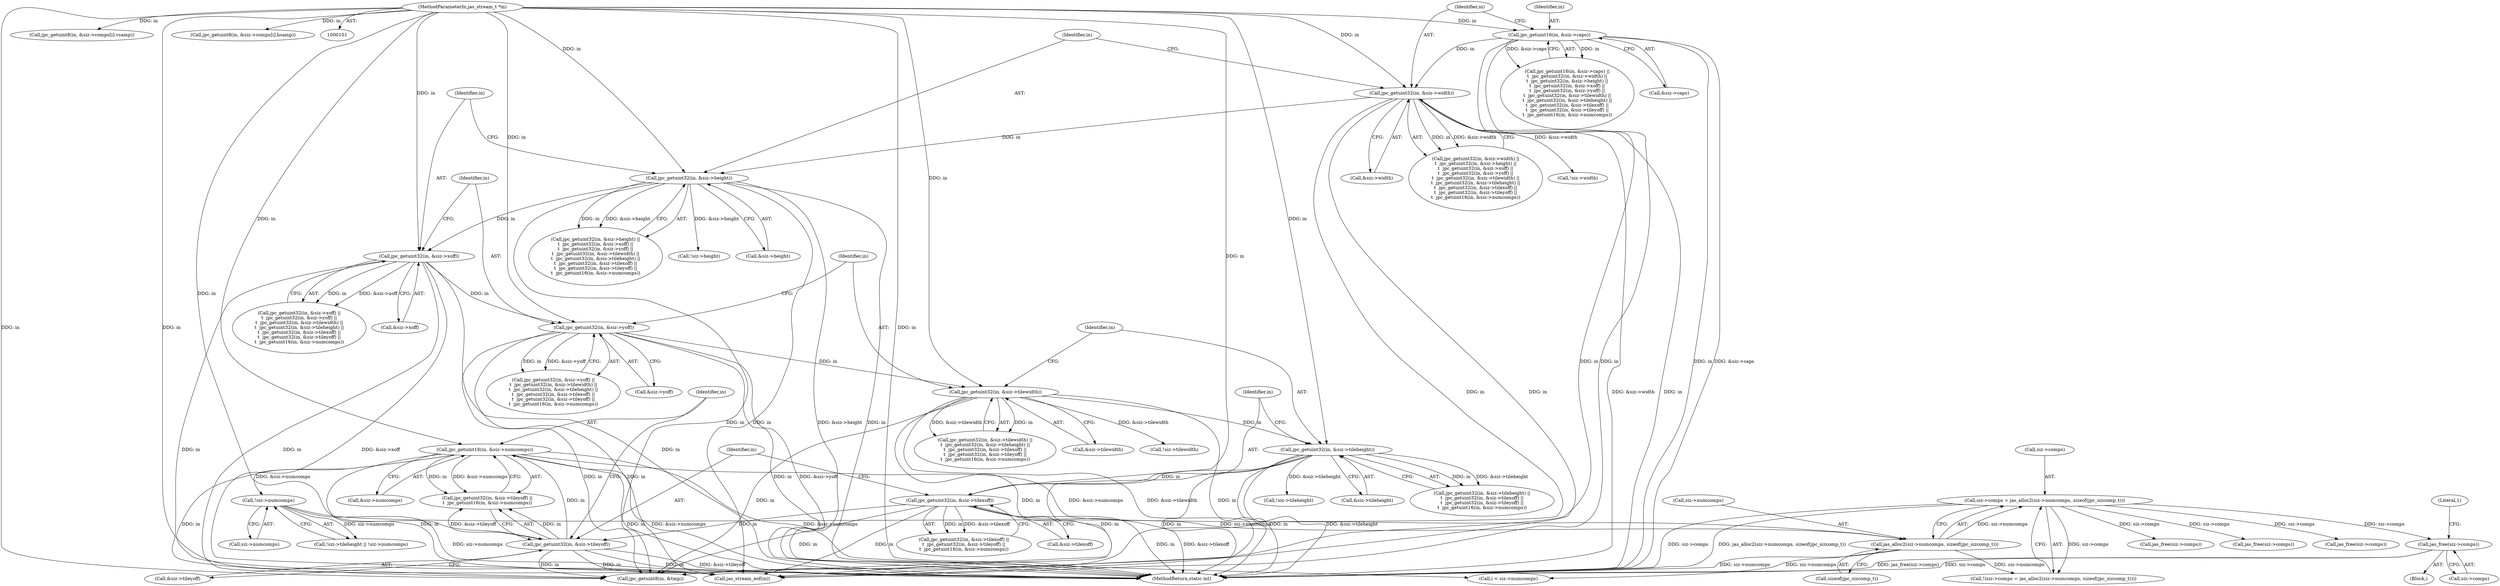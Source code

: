 digraph "0_jasper_d8c2604cd438c41ec72aff52c16ebd8183068020@API" {
"1000390" [label="(Call,jas_free(siz->comps))"];
"1000225" [label="(Call,siz->comps = jas_alloc2(siz->numcomps, sizeof(jpc_sizcomp_t)))"];
"1000229" [label="(Call,jas_alloc2(siz->numcomps, sizeof(jpc_sizcomp_t)))"];
"1000184" [label="(Call,jpc_getuint16(in, &siz->numcomps))"];
"1000178" [label="(Call,jpc_getuint32(in, &siz->tileyoff))"];
"1000171" [label="(Call,jpc_getuint32(in, &siz->tilexoff))"];
"1000164" [label="(Call,jpc_getuint32(in, &siz->tileheight))"];
"1000157" [label="(Call,jpc_getuint32(in, &siz->tilewidth))"];
"1000150" [label="(Call,jpc_getuint32(in, &siz->yoff))"];
"1000143" [label="(Call,jpc_getuint32(in, &siz->xoff))"];
"1000136" [label="(Call,jpc_getuint32(in, &siz->height))"];
"1000129" [label="(Call,jpc_getuint32(in, &siz->width))"];
"1000122" [label="(Call,jpc_getuint16(in, &siz->caps))"];
"1000104" [label="(MethodParameterIn,jas_stream_t *in)"];
"1000215" [label="(Call,!siz->numcomps)"];
"1000128" [label="(Call,jpc_getuint32(in, &siz->width) ||\n\t  jpc_getuint32(in, &siz->height) ||\n\t  jpc_getuint32(in, &siz->xoff) ||\n\t  jpc_getuint32(in, &siz->yoff) ||\n\t  jpc_getuint32(in, &siz->tilewidth) ||\n\t  jpc_getuint32(in, &siz->tileheight) ||\n\t  jpc_getuint32(in, &siz->tilexoff) ||\n\t  jpc_getuint32(in, &siz->tileyoff) ||\n\t  jpc_getuint16(in, &siz->numcomps))"];
"1000135" [label="(Call,jpc_getuint32(in, &siz->height) ||\n\t  jpc_getuint32(in, &siz->xoff) ||\n\t  jpc_getuint32(in, &siz->yoff) ||\n\t  jpc_getuint32(in, &siz->tilewidth) ||\n\t  jpc_getuint32(in, &siz->tileheight) ||\n\t  jpc_getuint32(in, &siz->tilexoff) ||\n\t  jpc_getuint32(in, &siz->tileyoff) ||\n\t  jpc_getuint16(in, &siz->numcomps))"];
"1000142" [label="(Call,jpc_getuint32(in, &siz->xoff) ||\n\t  jpc_getuint32(in, &siz->yoff) ||\n\t  jpc_getuint32(in, &siz->tilewidth) ||\n\t  jpc_getuint32(in, &siz->tileheight) ||\n\t  jpc_getuint32(in, &siz->tilexoff) ||\n\t  jpc_getuint32(in, &siz->tileyoff) ||\n\t  jpc_getuint16(in, &siz->numcomps))"];
"1000201" [label="(Call,!siz->height)"];
"1000399" [label="(MethodReturn,static int)"];
"1000268" [label="(Call,jpc_getuint8(in, &siz->comps[i].vsamp))"];
"1000138" [label="(Call,&siz->height)"];
"1000316" [label="(Call,jas_free(siz->comps))"];
"1000185" [label="(Identifier,in)"];
"1000387" [label="(Call,jas_stream_eof(in))"];
"1000229" [label="(Call,jas_alloc2(siz->numcomps, sizeof(jpc_sizcomp_t)))"];
"1000163" [label="(Call,jpc_getuint32(in, &siz->tileheight) ||\n\t  jpc_getuint32(in, &siz->tilexoff) ||\n\t  jpc_getuint32(in, &siz->tileyoff) ||\n\t  jpc_getuint16(in, &siz->numcomps))"];
"1000253" [label="(Call,jpc_getuint8(in, &tmp))"];
"1000390" [label="(Call,jas_free(siz->comps))"];
"1000149" [label="(Call,jpc_getuint32(in, &siz->yoff) ||\n\t  jpc_getuint32(in, &siz->tilewidth) ||\n\t  jpc_getuint32(in, &siz->tileheight) ||\n\t  jpc_getuint32(in, &siz->tilexoff) ||\n\t  jpc_getuint32(in, &siz->tileyoff) ||\n\t  jpc_getuint16(in, &siz->numcomps))"];
"1000196" [label="(Call,!siz->width)"];
"1000122" [label="(Call,jpc_getuint16(in, &siz->caps))"];
"1000216" [label="(Call,siz->numcomps)"];
"1000179" [label="(Identifier,in)"];
"1000211" [label="(Call,!siz->tileheight)"];
"1000224" [label="(Call,!(siz->comps = jas_alloc2(siz->numcomps, sizeof(jpc_sizcomp_t))))"];
"1000226" [label="(Call,siz->comps)"];
"1000171" [label="(Call,jpc_getuint32(in, &siz->tilexoff))"];
"1000233" [label="(Call,sizeof(jpc_sizcomp_t))"];
"1000170" [label="(Call,jpc_getuint32(in, &siz->tilexoff) ||\n\t  jpc_getuint32(in, &siz->tileyoff) ||\n\t  jpc_getuint16(in, &siz->numcomps))"];
"1000225" [label="(Call,siz->comps = jas_alloc2(siz->numcomps, sizeof(jpc_sizcomp_t)))"];
"1000389" [label="(Block,)"];
"1000166" [label="(Call,&siz->tileheight)"];
"1000159" [label="(Call,&siz->tilewidth)"];
"1000206" [label="(Call,!siz->tilewidth)"];
"1000152" [label="(Call,&siz->yoff)"];
"1000353" [label="(Call,jas_free(siz->comps))"];
"1000145" [label="(Call,&siz->xoff)"];
"1000178" [label="(Call,jpc_getuint32(in, &siz->tileyoff))"];
"1000180" [label="(Call,&siz->tileyoff)"];
"1000151" [label="(Identifier,in)"];
"1000186" [label="(Call,&siz->numcomps)"];
"1000177" [label="(Call,jpc_getuint32(in, &siz->tileyoff) ||\n\t  jpc_getuint16(in, &siz->numcomps))"];
"1000243" [label="(Call,i < siz->numcomps)"];
"1000104" [label="(MethodParameterIn,jas_stream_t *in)"];
"1000131" [label="(Call,&siz->width)"];
"1000144" [label="(Identifier,in)"];
"1000143" [label="(Call,jpc_getuint32(in, &siz->xoff))"];
"1000150" [label="(Call,jpc_getuint32(in, &siz->yoff))"];
"1000164" [label="(Call,jpc_getuint32(in, &siz->tileheight))"];
"1000173" [label="(Call,&siz->tilexoff)"];
"1000396" [label="(Literal,1)"];
"1000137" [label="(Identifier,in)"];
"1000258" [label="(Call,jpc_getuint8(in, &siz->comps[i].hsamp))"];
"1000165" [label="(Identifier,in)"];
"1000215" [label="(Call,!siz->numcomps)"];
"1000156" [label="(Call,jpc_getuint32(in, &siz->tilewidth) ||\n\t  jpc_getuint32(in, &siz->tileheight) ||\n\t  jpc_getuint32(in, &siz->tilexoff) ||\n\t  jpc_getuint32(in, &siz->tileyoff) ||\n\t  jpc_getuint16(in, &siz->numcomps))"];
"1000121" [label="(Call,jpc_getuint16(in, &siz->caps) ||\n\t  jpc_getuint32(in, &siz->width) ||\n\t  jpc_getuint32(in, &siz->height) ||\n\t  jpc_getuint32(in, &siz->xoff) ||\n\t  jpc_getuint32(in, &siz->yoff) ||\n\t  jpc_getuint32(in, &siz->tilewidth) ||\n\t  jpc_getuint32(in, &siz->tileheight) ||\n\t  jpc_getuint32(in, &siz->tilexoff) ||\n\t  jpc_getuint32(in, &siz->tileyoff) ||\n\t  jpc_getuint16(in, &siz->numcomps))"];
"1000230" [label="(Call,siz->numcomps)"];
"1000158" [label="(Identifier,in)"];
"1000184" [label="(Call,jpc_getuint16(in, &siz->numcomps))"];
"1000123" [label="(Identifier,in)"];
"1000136" [label="(Call,jpc_getuint32(in, &siz->height))"];
"1000391" [label="(Call,siz->comps)"];
"1000129" [label="(Call,jpc_getuint32(in, &siz->width))"];
"1000130" [label="(Identifier,in)"];
"1000279" [label="(Call,jas_free(siz->comps))"];
"1000157" [label="(Call,jpc_getuint32(in, &siz->tilewidth))"];
"1000124" [label="(Call,&siz->caps)"];
"1000210" [label="(Call,!siz->tileheight || !siz->numcomps)"];
"1000172" [label="(Identifier,in)"];
"1000390" -> "1000389"  [label="AST: "];
"1000390" -> "1000391"  [label="CFG: "];
"1000391" -> "1000390"  [label="AST: "];
"1000396" -> "1000390"  [label="CFG: "];
"1000390" -> "1000399"  [label="DDG: jas_free(siz->comps)"];
"1000390" -> "1000399"  [label="DDG: siz->comps"];
"1000225" -> "1000390"  [label="DDG: siz->comps"];
"1000225" -> "1000224"  [label="AST: "];
"1000225" -> "1000229"  [label="CFG: "];
"1000226" -> "1000225"  [label="AST: "];
"1000229" -> "1000225"  [label="AST: "];
"1000224" -> "1000225"  [label="CFG: "];
"1000225" -> "1000399"  [label="DDG: siz->comps"];
"1000225" -> "1000399"  [label="DDG: jas_alloc2(siz->numcomps, sizeof(jpc_sizcomp_t))"];
"1000225" -> "1000224"  [label="DDG: siz->comps"];
"1000229" -> "1000225"  [label="DDG: siz->numcomps"];
"1000225" -> "1000279"  [label="DDG: siz->comps"];
"1000225" -> "1000316"  [label="DDG: siz->comps"];
"1000225" -> "1000353"  [label="DDG: siz->comps"];
"1000229" -> "1000233"  [label="CFG: "];
"1000230" -> "1000229"  [label="AST: "];
"1000233" -> "1000229"  [label="AST: "];
"1000229" -> "1000399"  [label="DDG: siz->numcomps"];
"1000229" -> "1000224"  [label="DDG: siz->numcomps"];
"1000184" -> "1000229"  [label="DDG: &siz->numcomps"];
"1000215" -> "1000229"  [label="DDG: siz->numcomps"];
"1000229" -> "1000243"  [label="DDG: siz->numcomps"];
"1000184" -> "1000177"  [label="AST: "];
"1000184" -> "1000186"  [label="CFG: "];
"1000185" -> "1000184"  [label="AST: "];
"1000186" -> "1000184"  [label="AST: "];
"1000177" -> "1000184"  [label="CFG: "];
"1000184" -> "1000399"  [label="DDG: in"];
"1000184" -> "1000399"  [label="DDG: &siz->numcomps"];
"1000184" -> "1000177"  [label="DDG: in"];
"1000184" -> "1000177"  [label="DDG: &siz->numcomps"];
"1000178" -> "1000184"  [label="DDG: in"];
"1000104" -> "1000184"  [label="DDG: in"];
"1000184" -> "1000215"  [label="DDG: &siz->numcomps"];
"1000184" -> "1000243"  [label="DDG: &siz->numcomps"];
"1000184" -> "1000253"  [label="DDG: in"];
"1000184" -> "1000387"  [label="DDG: in"];
"1000178" -> "1000177"  [label="AST: "];
"1000178" -> "1000180"  [label="CFG: "];
"1000179" -> "1000178"  [label="AST: "];
"1000180" -> "1000178"  [label="AST: "];
"1000185" -> "1000178"  [label="CFG: "];
"1000177" -> "1000178"  [label="CFG: "];
"1000178" -> "1000399"  [label="DDG: in"];
"1000178" -> "1000399"  [label="DDG: &siz->tileyoff"];
"1000178" -> "1000177"  [label="DDG: in"];
"1000178" -> "1000177"  [label="DDG: &siz->tileyoff"];
"1000171" -> "1000178"  [label="DDG: in"];
"1000104" -> "1000178"  [label="DDG: in"];
"1000178" -> "1000253"  [label="DDG: in"];
"1000178" -> "1000387"  [label="DDG: in"];
"1000171" -> "1000170"  [label="AST: "];
"1000171" -> "1000173"  [label="CFG: "];
"1000172" -> "1000171"  [label="AST: "];
"1000173" -> "1000171"  [label="AST: "];
"1000179" -> "1000171"  [label="CFG: "];
"1000170" -> "1000171"  [label="CFG: "];
"1000171" -> "1000399"  [label="DDG: in"];
"1000171" -> "1000399"  [label="DDG: &siz->tilexoff"];
"1000171" -> "1000170"  [label="DDG: in"];
"1000171" -> "1000170"  [label="DDG: &siz->tilexoff"];
"1000164" -> "1000171"  [label="DDG: in"];
"1000104" -> "1000171"  [label="DDG: in"];
"1000171" -> "1000253"  [label="DDG: in"];
"1000171" -> "1000387"  [label="DDG: in"];
"1000164" -> "1000163"  [label="AST: "];
"1000164" -> "1000166"  [label="CFG: "];
"1000165" -> "1000164"  [label="AST: "];
"1000166" -> "1000164"  [label="AST: "];
"1000172" -> "1000164"  [label="CFG: "];
"1000163" -> "1000164"  [label="CFG: "];
"1000164" -> "1000399"  [label="DDG: &siz->tileheight"];
"1000164" -> "1000399"  [label="DDG: in"];
"1000164" -> "1000163"  [label="DDG: in"];
"1000164" -> "1000163"  [label="DDG: &siz->tileheight"];
"1000157" -> "1000164"  [label="DDG: in"];
"1000104" -> "1000164"  [label="DDG: in"];
"1000164" -> "1000211"  [label="DDG: &siz->tileheight"];
"1000164" -> "1000253"  [label="DDG: in"];
"1000164" -> "1000387"  [label="DDG: in"];
"1000157" -> "1000156"  [label="AST: "];
"1000157" -> "1000159"  [label="CFG: "];
"1000158" -> "1000157"  [label="AST: "];
"1000159" -> "1000157"  [label="AST: "];
"1000165" -> "1000157"  [label="CFG: "];
"1000156" -> "1000157"  [label="CFG: "];
"1000157" -> "1000399"  [label="DDG: &siz->tilewidth"];
"1000157" -> "1000399"  [label="DDG: in"];
"1000157" -> "1000156"  [label="DDG: in"];
"1000157" -> "1000156"  [label="DDG: &siz->tilewidth"];
"1000150" -> "1000157"  [label="DDG: in"];
"1000104" -> "1000157"  [label="DDG: in"];
"1000157" -> "1000206"  [label="DDG: &siz->tilewidth"];
"1000157" -> "1000253"  [label="DDG: in"];
"1000157" -> "1000387"  [label="DDG: in"];
"1000150" -> "1000149"  [label="AST: "];
"1000150" -> "1000152"  [label="CFG: "];
"1000151" -> "1000150"  [label="AST: "];
"1000152" -> "1000150"  [label="AST: "];
"1000158" -> "1000150"  [label="CFG: "];
"1000149" -> "1000150"  [label="CFG: "];
"1000150" -> "1000399"  [label="DDG: in"];
"1000150" -> "1000399"  [label="DDG: &siz->yoff"];
"1000150" -> "1000149"  [label="DDG: in"];
"1000150" -> "1000149"  [label="DDG: &siz->yoff"];
"1000143" -> "1000150"  [label="DDG: in"];
"1000104" -> "1000150"  [label="DDG: in"];
"1000150" -> "1000253"  [label="DDG: in"];
"1000150" -> "1000387"  [label="DDG: in"];
"1000143" -> "1000142"  [label="AST: "];
"1000143" -> "1000145"  [label="CFG: "];
"1000144" -> "1000143"  [label="AST: "];
"1000145" -> "1000143"  [label="AST: "];
"1000151" -> "1000143"  [label="CFG: "];
"1000142" -> "1000143"  [label="CFG: "];
"1000143" -> "1000399"  [label="DDG: in"];
"1000143" -> "1000399"  [label="DDG: &siz->xoff"];
"1000143" -> "1000142"  [label="DDG: in"];
"1000143" -> "1000142"  [label="DDG: &siz->xoff"];
"1000136" -> "1000143"  [label="DDG: in"];
"1000104" -> "1000143"  [label="DDG: in"];
"1000143" -> "1000253"  [label="DDG: in"];
"1000143" -> "1000387"  [label="DDG: in"];
"1000136" -> "1000135"  [label="AST: "];
"1000136" -> "1000138"  [label="CFG: "];
"1000137" -> "1000136"  [label="AST: "];
"1000138" -> "1000136"  [label="AST: "];
"1000144" -> "1000136"  [label="CFG: "];
"1000135" -> "1000136"  [label="CFG: "];
"1000136" -> "1000399"  [label="DDG: &siz->height"];
"1000136" -> "1000399"  [label="DDG: in"];
"1000136" -> "1000135"  [label="DDG: in"];
"1000136" -> "1000135"  [label="DDG: &siz->height"];
"1000129" -> "1000136"  [label="DDG: in"];
"1000104" -> "1000136"  [label="DDG: in"];
"1000136" -> "1000201"  [label="DDG: &siz->height"];
"1000136" -> "1000253"  [label="DDG: in"];
"1000136" -> "1000387"  [label="DDG: in"];
"1000129" -> "1000128"  [label="AST: "];
"1000129" -> "1000131"  [label="CFG: "];
"1000130" -> "1000129"  [label="AST: "];
"1000131" -> "1000129"  [label="AST: "];
"1000137" -> "1000129"  [label="CFG: "];
"1000128" -> "1000129"  [label="CFG: "];
"1000129" -> "1000399"  [label="DDG: in"];
"1000129" -> "1000399"  [label="DDG: &siz->width"];
"1000129" -> "1000128"  [label="DDG: in"];
"1000129" -> "1000128"  [label="DDG: &siz->width"];
"1000122" -> "1000129"  [label="DDG: in"];
"1000104" -> "1000129"  [label="DDG: in"];
"1000129" -> "1000196"  [label="DDG: &siz->width"];
"1000129" -> "1000253"  [label="DDG: in"];
"1000129" -> "1000387"  [label="DDG: in"];
"1000122" -> "1000121"  [label="AST: "];
"1000122" -> "1000124"  [label="CFG: "];
"1000123" -> "1000122"  [label="AST: "];
"1000124" -> "1000122"  [label="AST: "];
"1000130" -> "1000122"  [label="CFG: "];
"1000121" -> "1000122"  [label="CFG: "];
"1000122" -> "1000399"  [label="DDG: in"];
"1000122" -> "1000399"  [label="DDG: &siz->caps"];
"1000122" -> "1000121"  [label="DDG: in"];
"1000122" -> "1000121"  [label="DDG: &siz->caps"];
"1000104" -> "1000122"  [label="DDG: in"];
"1000122" -> "1000253"  [label="DDG: in"];
"1000122" -> "1000387"  [label="DDG: in"];
"1000104" -> "1000101"  [label="AST: "];
"1000104" -> "1000399"  [label="DDG: in"];
"1000104" -> "1000253"  [label="DDG: in"];
"1000104" -> "1000258"  [label="DDG: in"];
"1000104" -> "1000268"  [label="DDG: in"];
"1000104" -> "1000387"  [label="DDG: in"];
"1000215" -> "1000210"  [label="AST: "];
"1000215" -> "1000216"  [label="CFG: "];
"1000216" -> "1000215"  [label="AST: "];
"1000210" -> "1000215"  [label="CFG: "];
"1000215" -> "1000399"  [label="DDG: siz->numcomps"];
"1000215" -> "1000210"  [label="DDG: siz->numcomps"];
}
